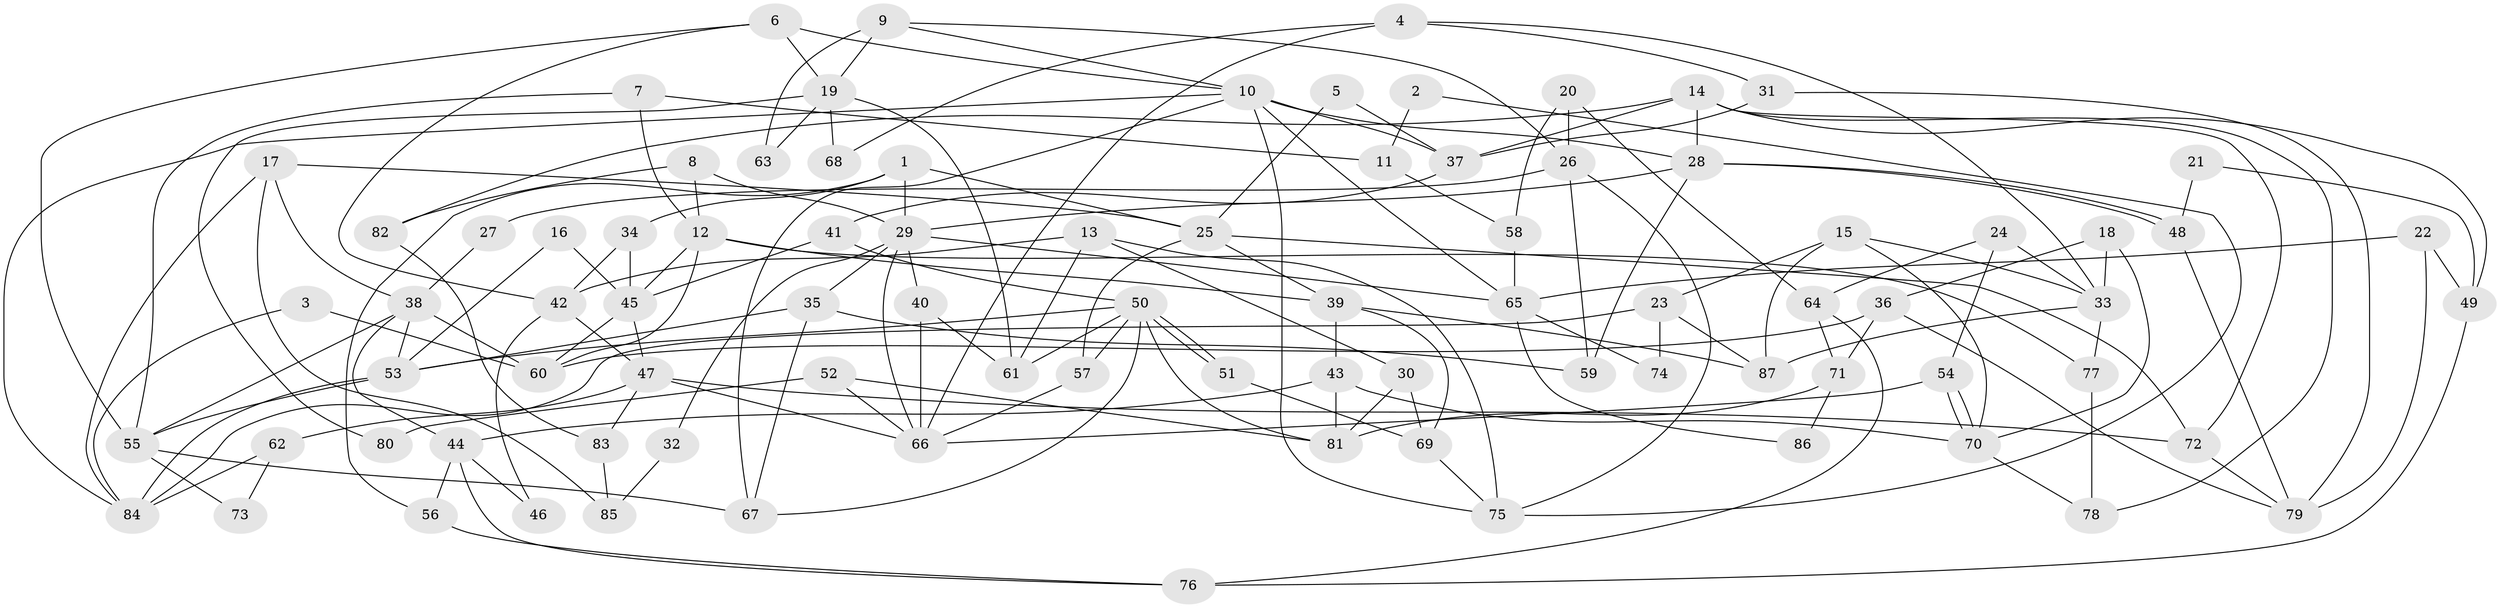 // Generated by graph-tools (version 1.1) at 2025/49/03/09/25 04:49:54]
// undirected, 87 vertices, 174 edges
graph export_dot {
graph [start="1"]
  node [color=gray90,style=filled];
  1;
  2;
  3;
  4;
  5;
  6;
  7;
  8;
  9;
  10;
  11;
  12;
  13;
  14;
  15;
  16;
  17;
  18;
  19;
  20;
  21;
  22;
  23;
  24;
  25;
  26;
  27;
  28;
  29;
  30;
  31;
  32;
  33;
  34;
  35;
  36;
  37;
  38;
  39;
  40;
  41;
  42;
  43;
  44;
  45;
  46;
  47;
  48;
  49;
  50;
  51;
  52;
  53;
  54;
  55;
  56;
  57;
  58;
  59;
  60;
  61;
  62;
  63;
  64;
  65;
  66;
  67;
  68;
  69;
  70;
  71;
  72;
  73;
  74;
  75;
  76;
  77;
  78;
  79;
  80;
  81;
  82;
  83;
  84;
  85;
  86;
  87;
  1 -- 25;
  1 -- 34;
  1 -- 29;
  1 -- 56;
  2 -- 11;
  2 -- 75;
  3 -- 84;
  3 -- 60;
  4 -- 66;
  4 -- 33;
  4 -- 31;
  4 -- 68;
  5 -- 25;
  5 -- 37;
  6 -- 10;
  6 -- 55;
  6 -- 19;
  6 -- 42;
  7 -- 55;
  7 -- 12;
  7 -- 11;
  8 -- 12;
  8 -- 29;
  8 -- 82;
  9 -- 10;
  9 -- 26;
  9 -- 19;
  9 -- 63;
  10 -- 67;
  10 -- 37;
  10 -- 28;
  10 -- 65;
  10 -- 75;
  10 -- 84;
  11 -- 58;
  12 -- 60;
  12 -- 39;
  12 -- 45;
  12 -- 77;
  13 -- 30;
  13 -- 61;
  13 -- 42;
  13 -- 75;
  14 -- 28;
  14 -- 72;
  14 -- 37;
  14 -- 49;
  14 -- 78;
  14 -- 82;
  15 -- 23;
  15 -- 87;
  15 -- 33;
  15 -- 70;
  16 -- 45;
  16 -- 53;
  17 -- 84;
  17 -- 38;
  17 -- 25;
  17 -- 85;
  18 -- 70;
  18 -- 33;
  18 -- 36;
  19 -- 61;
  19 -- 63;
  19 -- 68;
  19 -- 80;
  20 -- 64;
  20 -- 26;
  20 -- 58;
  21 -- 48;
  21 -- 49;
  22 -- 49;
  22 -- 65;
  22 -- 79;
  23 -- 87;
  23 -- 84;
  23 -- 74;
  24 -- 54;
  24 -- 33;
  24 -- 64;
  25 -- 72;
  25 -- 39;
  25 -- 57;
  26 -- 75;
  26 -- 59;
  26 -- 27;
  27 -- 38;
  28 -- 48;
  28 -- 48;
  28 -- 29;
  28 -- 59;
  29 -- 32;
  29 -- 35;
  29 -- 40;
  29 -- 65;
  29 -- 66;
  30 -- 69;
  30 -- 81;
  31 -- 37;
  31 -- 79;
  32 -- 85;
  33 -- 77;
  33 -- 87;
  34 -- 42;
  34 -- 45;
  35 -- 53;
  35 -- 59;
  35 -- 67;
  36 -- 79;
  36 -- 60;
  36 -- 71;
  37 -- 41;
  38 -- 55;
  38 -- 60;
  38 -- 44;
  38 -- 53;
  39 -- 43;
  39 -- 69;
  39 -- 87;
  40 -- 66;
  40 -- 61;
  41 -- 45;
  41 -- 50;
  42 -- 46;
  42 -- 47;
  43 -- 70;
  43 -- 44;
  43 -- 81;
  44 -- 76;
  44 -- 46;
  44 -- 56;
  45 -- 47;
  45 -- 60;
  47 -- 66;
  47 -- 62;
  47 -- 72;
  47 -- 83;
  48 -- 79;
  49 -- 76;
  50 -- 61;
  50 -- 51;
  50 -- 51;
  50 -- 53;
  50 -- 57;
  50 -- 67;
  50 -- 81;
  51 -- 69;
  52 -- 81;
  52 -- 66;
  52 -- 80;
  53 -- 55;
  53 -- 84;
  54 -- 66;
  54 -- 70;
  54 -- 70;
  55 -- 67;
  55 -- 73;
  56 -- 76;
  57 -- 66;
  58 -- 65;
  62 -- 84;
  62 -- 73;
  64 -- 71;
  64 -- 76;
  65 -- 74;
  65 -- 86;
  69 -- 75;
  70 -- 78;
  71 -- 81;
  71 -- 86;
  72 -- 79;
  77 -- 78;
  82 -- 83;
  83 -- 85;
}
